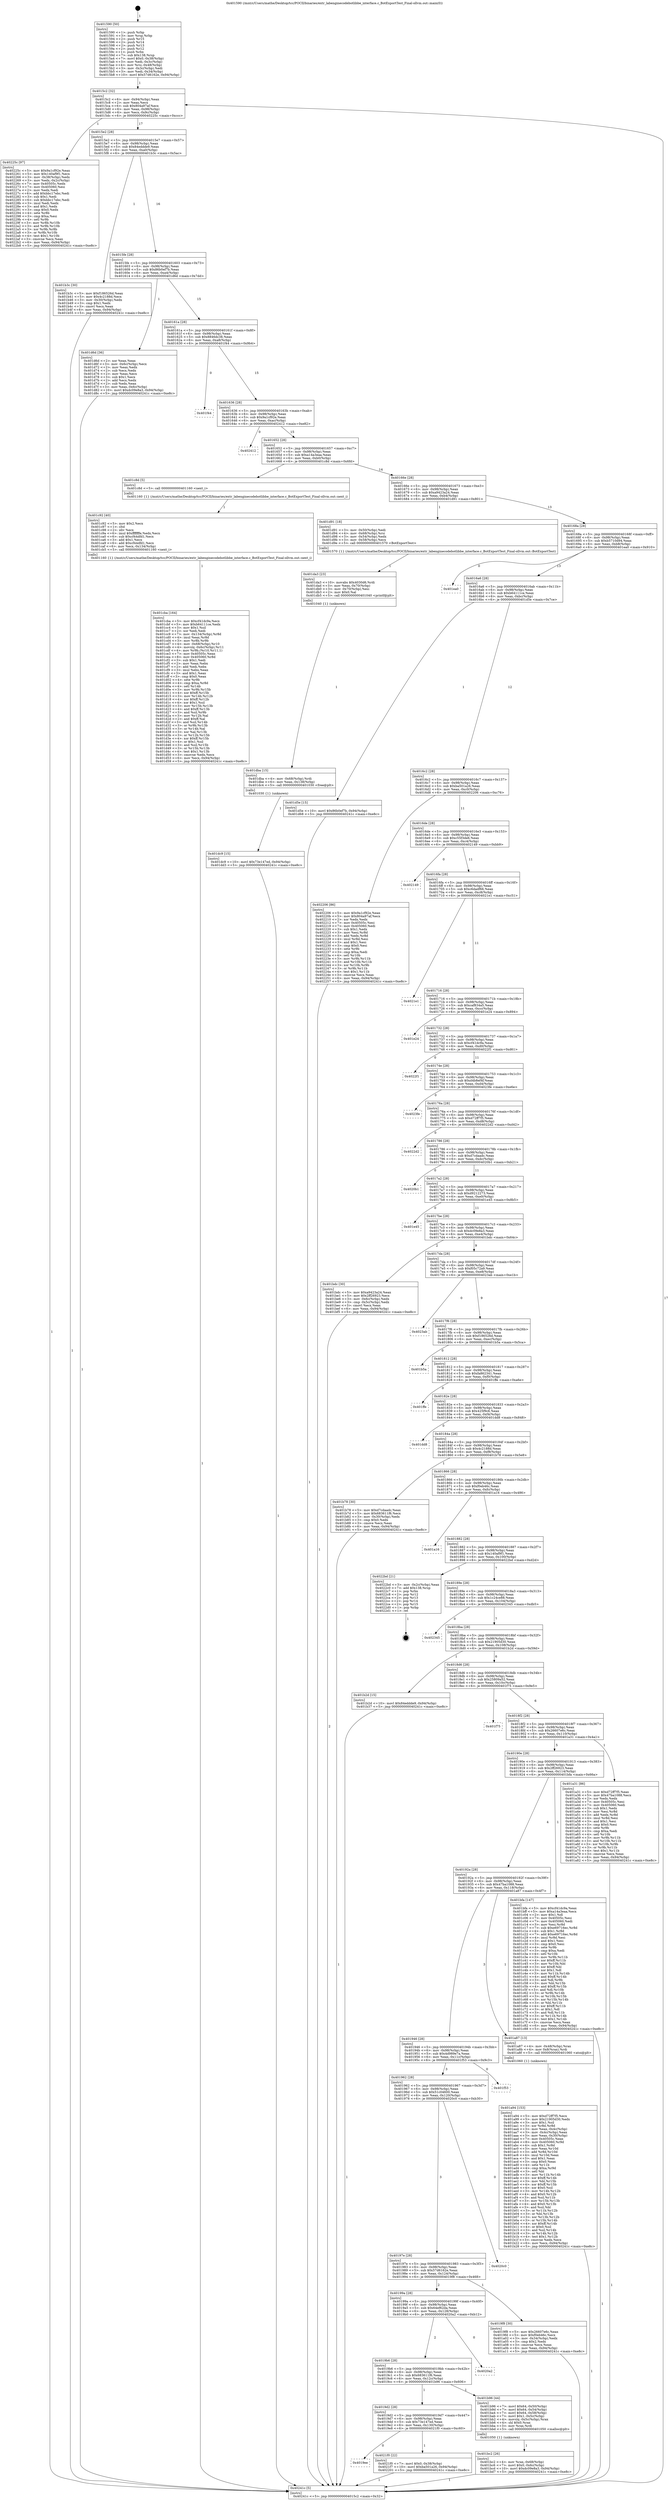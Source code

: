 digraph "0x401590" {
  label = "0x401590 (/mnt/c/Users/mathe/Desktop/tcc/POCII/binaries/extr_labenginecodebotlibbe_interface.c_BotExportTest_Final-ollvm.out::main(0))"
  labelloc = "t"
  node[shape=record]

  Entry [label="",width=0.3,height=0.3,shape=circle,fillcolor=black,style=filled]
  "0x4015c2" [label="{
     0x4015c2 [32]\l
     | [instrs]\l
     &nbsp;&nbsp;0x4015c2 \<+6\>: mov -0x94(%rbp),%eax\l
     &nbsp;&nbsp;0x4015c8 \<+2\>: mov %eax,%ecx\l
     &nbsp;&nbsp;0x4015ca \<+6\>: sub $0x804a97af,%ecx\l
     &nbsp;&nbsp;0x4015d0 \<+6\>: mov %eax,-0x98(%rbp)\l
     &nbsp;&nbsp;0x4015d6 \<+6\>: mov %ecx,-0x9c(%rbp)\l
     &nbsp;&nbsp;0x4015dc \<+6\>: je 000000000040225c \<main+0xccc\>\l
  }"]
  "0x40225c" [label="{
     0x40225c [97]\l
     | [instrs]\l
     &nbsp;&nbsp;0x40225c \<+5\>: mov $0x9a1cf92e,%eax\l
     &nbsp;&nbsp;0x402261 \<+5\>: mov $0x140af9f1,%ecx\l
     &nbsp;&nbsp;0x402266 \<+3\>: mov -0x38(%rbp),%edx\l
     &nbsp;&nbsp;0x402269 \<+3\>: mov %edx,-0x2c(%rbp)\l
     &nbsp;&nbsp;0x40226c \<+7\>: mov 0x40505c,%edx\l
     &nbsp;&nbsp;0x402273 \<+7\>: mov 0x405060,%esi\l
     &nbsp;&nbsp;0x40227a \<+2\>: mov %edx,%edi\l
     &nbsp;&nbsp;0x40227c \<+6\>: add $0xbbc17ebc,%edi\l
     &nbsp;&nbsp;0x402282 \<+3\>: sub $0x1,%edi\l
     &nbsp;&nbsp;0x402285 \<+6\>: sub $0xbbc17ebc,%edi\l
     &nbsp;&nbsp;0x40228b \<+3\>: imul %edi,%edx\l
     &nbsp;&nbsp;0x40228e \<+3\>: and $0x1,%edx\l
     &nbsp;&nbsp;0x402291 \<+3\>: cmp $0x0,%edx\l
     &nbsp;&nbsp;0x402294 \<+4\>: sete %r8b\l
     &nbsp;&nbsp;0x402298 \<+3\>: cmp $0xa,%esi\l
     &nbsp;&nbsp;0x40229b \<+4\>: setl %r9b\l
     &nbsp;&nbsp;0x40229f \<+3\>: mov %r8b,%r10b\l
     &nbsp;&nbsp;0x4022a2 \<+3\>: and %r9b,%r10b\l
     &nbsp;&nbsp;0x4022a5 \<+3\>: xor %r9b,%r8b\l
     &nbsp;&nbsp;0x4022a8 \<+3\>: or %r8b,%r10b\l
     &nbsp;&nbsp;0x4022ab \<+4\>: test $0x1,%r10b\l
     &nbsp;&nbsp;0x4022af \<+3\>: cmovne %ecx,%eax\l
     &nbsp;&nbsp;0x4022b2 \<+6\>: mov %eax,-0x94(%rbp)\l
     &nbsp;&nbsp;0x4022b8 \<+5\>: jmp 000000000040241c \<main+0xe8c\>\l
  }"]
  "0x4015e2" [label="{
     0x4015e2 [28]\l
     | [instrs]\l
     &nbsp;&nbsp;0x4015e2 \<+5\>: jmp 00000000004015e7 \<main+0x57\>\l
     &nbsp;&nbsp;0x4015e7 \<+6\>: mov -0x98(%rbp),%eax\l
     &nbsp;&nbsp;0x4015ed \<+5\>: sub $0x84eddde9,%eax\l
     &nbsp;&nbsp;0x4015f2 \<+6\>: mov %eax,-0xa0(%rbp)\l
     &nbsp;&nbsp;0x4015f8 \<+6\>: je 0000000000401b3c \<main+0x5ac\>\l
  }"]
  Exit [label="",width=0.3,height=0.3,shape=circle,fillcolor=black,style=filled,peripheries=2]
  "0x401b3c" [label="{
     0x401b3c [30]\l
     | [instrs]\l
     &nbsp;&nbsp;0x401b3c \<+5\>: mov $0xf186526d,%eax\l
     &nbsp;&nbsp;0x401b41 \<+5\>: mov $0x4c2188d,%ecx\l
     &nbsp;&nbsp;0x401b46 \<+3\>: mov -0x30(%rbp),%edx\l
     &nbsp;&nbsp;0x401b49 \<+3\>: cmp $0x1,%edx\l
     &nbsp;&nbsp;0x401b4c \<+3\>: cmovl %ecx,%eax\l
     &nbsp;&nbsp;0x401b4f \<+6\>: mov %eax,-0x94(%rbp)\l
     &nbsp;&nbsp;0x401b55 \<+5\>: jmp 000000000040241c \<main+0xe8c\>\l
  }"]
  "0x4015fe" [label="{
     0x4015fe [28]\l
     | [instrs]\l
     &nbsp;&nbsp;0x4015fe \<+5\>: jmp 0000000000401603 \<main+0x73\>\l
     &nbsp;&nbsp;0x401603 \<+6\>: mov -0x98(%rbp),%eax\l
     &nbsp;&nbsp;0x401609 \<+5\>: sub $0x86b0ef7b,%eax\l
     &nbsp;&nbsp;0x40160e \<+6\>: mov %eax,-0xa4(%rbp)\l
     &nbsp;&nbsp;0x401614 \<+6\>: je 0000000000401d6d \<main+0x7dd\>\l
  }"]
  "0x4019ee" [label="{
     0x4019ee\l
  }", style=dashed]
  "0x401d6d" [label="{
     0x401d6d [36]\l
     | [instrs]\l
     &nbsp;&nbsp;0x401d6d \<+2\>: xor %eax,%eax\l
     &nbsp;&nbsp;0x401d6f \<+3\>: mov -0x6c(%rbp),%ecx\l
     &nbsp;&nbsp;0x401d72 \<+2\>: mov %eax,%edx\l
     &nbsp;&nbsp;0x401d74 \<+2\>: sub %ecx,%edx\l
     &nbsp;&nbsp;0x401d76 \<+2\>: mov %eax,%ecx\l
     &nbsp;&nbsp;0x401d78 \<+3\>: sub $0x1,%ecx\l
     &nbsp;&nbsp;0x401d7b \<+2\>: add %ecx,%edx\l
     &nbsp;&nbsp;0x401d7d \<+2\>: sub %edx,%eax\l
     &nbsp;&nbsp;0x401d7f \<+3\>: mov %eax,-0x6c(%rbp)\l
     &nbsp;&nbsp;0x401d82 \<+10\>: movl $0xdc09e8a3,-0x94(%rbp)\l
     &nbsp;&nbsp;0x401d8c \<+5\>: jmp 000000000040241c \<main+0xe8c\>\l
  }"]
  "0x40161a" [label="{
     0x40161a [28]\l
     | [instrs]\l
     &nbsp;&nbsp;0x40161a \<+5\>: jmp 000000000040161f \<main+0x8f\>\l
     &nbsp;&nbsp;0x40161f \<+6\>: mov -0x98(%rbp),%eax\l
     &nbsp;&nbsp;0x401625 \<+5\>: sub $0x8846dc38,%eax\l
     &nbsp;&nbsp;0x40162a \<+6\>: mov %eax,-0xa8(%rbp)\l
     &nbsp;&nbsp;0x401630 \<+6\>: je 0000000000401f44 \<main+0x9b4\>\l
  }"]
  "0x4021f0" [label="{
     0x4021f0 [22]\l
     | [instrs]\l
     &nbsp;&nbsp;0x4021f0 \<+7\>: movl $0x0,-0x38(%rbp)\l
     &nbsp;&nbsp;0x4021f7 \<+10\>: movl $0xba501a26,-0x94(%rbp)\l
     &nbsp;&nbsp;0x402201 \<+5\>: jmp 000000000040241c \<main+0xe8c\>\l
  }"]
  "0x401f44" [label="{
     0x401f44\l
  }", style=dashed]
  "0x401636" [label="{
     0x401636 [28]\l
     | [instrs]\l
     &nbsp;&nbsp;0x401636 \<+5\>: jmp 000000000040163b \<main+0xab\>\l
     &nbsp;&nbsp;0x40163b \<+6\>: mov -0x98(%rbp),%eax\l
     &nbsp;&nbsp;0x401641 \<+5\>: sub $0x9a1cf92e,%eax\l
     &nbsp;&nbsp;0x401646 \<+6\>: mov %eax,-0xac(%rbp)\l
     &nbsp;&nbsp;0x40164c \<+6\>: je 0000000000402412 \<main+0xe82\>\l
  }"]
  "0x401dc9" [label="{
     0x401dc9 [15]\l
     | [instrs]\l
     &nbsp;&nbsp;0x401dc9 \<+10\>: movl $0x73e147ed,-0x94(%rbp)\l
     &nbsp;&nbsp;0x401dd3 \<+5\>: jmp 000000000040241c \<main+0xe8c\>\l
  }"]
  "0x402412" [label="{
     0x402412\l
  }", style=dashed]
  "0x401652" [label="{
     0x401652 [28]\l
     | [instrs]\l
     &nbsp;&nbsp;0x401652 \<+5\>: jmp 0000000000401657 \<main+0xc7\>\l
     &nbsp;&nbsp;0x401657 \<+6\>: mov -0x98(%rbp),%eax\l
     &nbsp;&nbsp;0x40165d \<+5\>: sub $0xa14a3eaa,%eax\l
     &nbsp;&nbsp;0x401662 \<+6\>: mov %eax,-0xb0(%rbp)\l
     &nbsp;&nbsp;0x401668 \<+6\>: je 0000000000401c8d \<main+0x6fd\>\l
  }"]
  "0x401dba" [label="{
     0x401dba [15]\l
     | [instrs]\l
     &nbsp;&nbsp;0x401dba \<+4\>: mov -0x68(%rbp),%rdi\l
     &nbsp;&nbsp;0x401dbe \<+6\>: mov %eax,-0x138(%rbp)\l
     &nbsp;&nbsp;0x401dc4 \<+5\>: call 0000000000401030 \<free@plt\>\l
     | [calls]\l
     &nbsp;&nbsp;0x401030 \{1\} (unknown)\l
  }"]
  "0x401c8d" [label="{
     0x401c8d [5]\l
     | [instrs]\l
     &nbsp;&nbsp;0x401c8d \<+5\>: call 0000000000401160 \<next_i\>\l
     | [calls]\l
     &nbsp;&nbsp;0x401160 \{1\} (/mnt/c/Users/mathe/Desktop/tcc/POCII/binaries/extr_labenginecodebotlibbe_interface.c_BotExportTest_Final-ollvm.out::next_i)\l
  }"]
  "0x40166e" [label="{
     0x40166e [28]\l
     | [instrs]\l
     &nbsp;&nbsp;0x40166e \<+5\>: jmp 0000000000401673 \<main+0xe3\>\l
     &nbsp;&nbsp;0x401673 \<+6\>: mov -0x98(%rbp),%eax\l
     &nbsp;&nbsp;0x401679 \<+5\>: sub $0xa9423a24,%eax\l
     &nbsp;&nbsp;0x40167e \<+6\>: mov %eax,-0xb4(%rbp)\l
     &nbsp;&nbsp;0x401684 \<+6\>: je 0000000000401d91 \<main+0x801\>\l
  }"]
  "0x401da3" [label="{
     0x401da3 [23]\l
     | [instrs]\l
     &nbsp;&nbsp;0x401da3 \<+10\>: movabs $0x4030d6,%rdi\l
     &nbsp;&nbsp;0x401dad \<+3\>: mov %eax,-0x70(%rbp)\l
     &nbsp;&nbsp;0x401db0 \<+3\>: mov -0x70(%rbp),%esi\l
     &nbsp;&nbsp;0x401db3 \<+2\>: mov $0x0,%al\l
     &nbsp;&nbsp;0x401db5 \<+5\>: call 0000000000401040 \<printf@plt\>\l
     | [calls]\l
     &nbsp;&nbsp;0x401040 \{1\} (unknown)\l
  }"]
  "0x401d91" [label="{
     0x401d91 [18]\l
     | [instrs]\l
     &nbsp;&nbsp;0x401d91 \<+3\>: mov -0x50(%rbp),%edi\l
     &nbsp;&nbsp;0x401d94 \<+4\>: mov -0x68(%rbp),%rsi\l
     &nbsp;&nbsp;0x401d98 \<+3\>: mov -0x54(%rbp),%edx\l
     &nbsp;&nbsp;0x401d9b \<+3\>: mov -0x58(%rbp),%ecx\l
     &nbsp;&nbsp;0x401d9e \<+5\>: call 0000000000401570 \<BotExportTest\>\l
     | [calls]\l
     &nbsp;&nbsp;0x401570 \{1\} (/mnt/c/Users/mathe/Desktop/tcc/POCII/binaries/extr_labenginecodebotlibbe_interface.c_BotExportTest_Final-ollvm.out::BotExportTest)\l
  }"]
  "0x40168a" [label="{
     0x40168a [28]\l
     | [instrs]\l
     &nbsp;&nbsp;0x40168a \<+5\>: jmp 000000000040168f \<main+0xff\>\l
     &nbsp;&nbsp;0x40168f \<+6\>: mov -0x98(%rbp),%eax\l
     &nbsp;&nbsp;0x401695 \<+5\>: sub $0xb5710d94,%eax\l
     &nbsp;&nbsp;0x40169a \<+6\>: mov %eax,-0xb8(%rbp)\l
     &nbsp;&nbsp;0x4016a0 \<+6\>: je 0000000000401ea0 \<main+0x910\>\l
  }"]
  "0x401cba" [label="{
     0x401cba [164]\l
     | [instrs]\l
     &nbsp;&nbsp;0x401cba \<+5\>: mov $0xcf41dc9a,%ecx\l
     &nbsp;&nbsp;0x401cbf \<+5\>: mov $0xb64111ce,%edx\l
     &nbsp;&nbsp;0x401cc4 \<+3\>: mov $0x1,%sil\l
     &nbsp;&nbsp;0x401cc7 \<+2\>: xor %edi,%edi\l
     &nbsp;&nbsp;0x401cc9 \<+7\>: mov -0x134(%rbp),%r8d\l
     &nbsp;&nbsp;0x401cd0 \<+4\>: imul %eax,%r8d\l
     &nbsp;&nbsp;0x401cd4 \<+3\>: mov %r8b,%r9b\l
     &nbsp;&nbsp;0x401cd7 \<+4\>: mov -0x68(%rbp),%r10\l
     &nbsp;&nbsp;0x401cdb \<+4\>: movslq -0x6c(%rbp),%r11\l
     &nbsp;&nbsp;0x401cdf \<+4\>: mov %r9b,(%r10,%r11,1)\l
     &nbsp;&nbsp;0x401ce3 \<+7\>: mov 0x40505c,%eax\l
     &nbsp;&nbsp;0x401cea \<+8\>: mov 0x405060,%r8d\l
     &nbsp;&nbsp;0x401cf2 \<+3\>: sub $0x1,%edi\l
     &nbsp;&nbsp;0x401cf5 \<+2\>: mov %eax,%ebx\l
     &nbsp;&nbsp;0x401cf7 \<+2\>: add %edi,%ebx\l
     &nbsp;&nbsp;0x401cf9 \<+3\>: imul %ebx,%eax\l
     &nbsp;&nbsp;0x401cfc \<+3\>: and $0x1,%eax\l
     &nbsp;&nbsp;0x401cff \<+3\>: cmp $0x0,%eax\l
     &nbsp;&nbsp;0x401d02 \<+4\>: sete %r9b\l
     &nbsp;&nbsp;0x401d06 \<+4\>: cmp $0xa,%r8d\l
     &nbsp;&nbsp;0x401d0a \<+4\>: setl %r14b\l
     &nbsp;&nbsp;0x401d0e \<+3\>: mov %r9b,%r15b\l
     &nbsp;&nbsp;0x401d11 \<+4\>: xor $0xff,%r15b\l
     &nbsp;&nbsp;0x401d15 \<+3\>: mov %r14b,%r12b\l
     &nbsp;&nbsp;0x401d18 \<+4\>: xor $0xff,%r12b\l
     &nbsp;&nbsp;0x401d1c \<+4\>: xor $0x1,%sil\l
     &nbsp;&nbsp;0x401d20 \<+3\>: mov %r15b,%r13b\l
     &nbsp;&nbsp;0x401d23 \<+4\>: and $0xff,%r13b\l
     &nbsp;&nbsp;0x401d27 \<+3\>: and %sil,%r9b\l
     &nbsp;&nbsp;0x401d2a \<+3\>: mov %r12b,%al\l
     &nbsp;&nbsp;0x401d2d \<+2\>: and $0xff,%al\l
     &nbsp;&nbsp;0x401d2f \<+3\>: and %sil,%r14b\l
     &nbsp;&nbsp;0x401d32 \<+3\>: or %r9b,%r13b\l
     &nbsp;&nbsp;0x401d35 \<+3\>: or %r14b,%al\l
     &nbsp;&nbsp;0x401d38 \<+3\>: xor %al,%r13b\l
     &nbsp;&nbsp;0x401d3b \<+3\>: or %r12b,%r15b\l
     &nbsp;&nbsp;0x401d3e \<+4\>: xor $0xff,%r15b\l
     &nbsp;&nbsp;0x401d42 \<+4\>: or $0x1,%sil\l
     &nbsp;&nbsp;0x401d46 \<+3\>: and %sil,%r15b\l
     &nbsp;&nbsp;0x401d49 \<+3\>: or %r15b,%r13b\l
     &nbsp;&nbsp;0x401d4c \<+4\>: test $0x1,%r13b\l
     &nbsp;&nbsp;0x401d50 \<+3\>: cmovne %edx,%ecx\l
     &nbsp;&nbsp;0x401d53 \<+6\>: mov %ecx,-0x94(%rbp)\l
     &nbsp;&nbsp;0x401d59 \<+5\>: jmp 000000000040241c \<main+0xe8c\>\l
  }"]
  "0x401ea0" [label="{
     0x401ea0\l
  }", style=dashed]
  "0x4016a6" [label="{
     0x4016a6 [28]\l
     | [instrs]\l
     &nbsp;&nbsp;0x4016a6 \<+5\>: jmp 00000000004016ab \<main+0x11b\>\l
     &nbsp;&nbsp;0x4016ab \<+6\>: mov -0x98(%rbp),%eax\l
     &nbsp;&nbsp;0x4016b1 \<+5\>: sub $0xb64111ce,%eax\l
     &nbsp;&nbsp;0x4016b6 \<+6\>: mov %eax,-0xbc(%rbp)\l
     &nbsp;&nbsp;0x4016bc \<+6\>: je 0000000000401d5e \<main+0x7ce\>\l
  }"]
  "0x401c92" [label="{
     0x401c92 [40]\l
     | [instrs]\l
     &nbsp;&nbsp;0x401c92 \<+5\>: mov $0x2,%ecx\l
     &nbsp;&nbsp;0x401c97 \<+1\>: cltd\l
     &nbsp;&nbsp;0x401c98 \<+2\>: idiv %ecx\l
     &nbsp;&nbsp;0x401c9a \<+6\>: imul $0xfffffffe,%edx,%ecx\l
     &nbsp;&nbsp;0x401ca0 \<+6\>: sub $0xcf44dfd1,%ecx\l
     &nbsp;&nbsp;0x401ca6 \<+3\>: add $0x1,%ecx\l
     &nbsp;&nbsp;0x401ca9 \<+6\>: add $0xcf44dfd1,%ecx\l
     &nbsp;&nbsp;0x401caf \<+6\>: mov %ecx,-0x134(%rbp)\l
     &nbsp;&nbsp;0x401cb5 \<+5\>: call 0000000000401160 \<next_i\>\l
     | [calls]\l
     &nbsp;&nbsp;0x401160 \{1\} (/mnt/c/Users/mathe/Desktop/tcc/POCII/binaries/extr_labenginecodebotlibbe_interface.c_BotExportTest_Final-ollvm.out::next_i)\l
  }"]
  "0x401d5e" [label="{
     0x401d5e [15]\l
     | [instrs]\l
     &nbsp;&nbsp;0x401d5e \<+10\>: movl $0x86b0ef7b,-0x94(%rbp)\l
     &nbsp;&nbsp;0x401d68 \<+5\>: jmp 000000000040241c \<main+0xe8c\>\l
  }"]
  "0x4016c2" [label="{
     0x4016c2 [28]\l
     | [instrs]\l
     &nbsp;&nbsp;0x4016c2 \<+5\>: jmp 00000000004016c7 \<main+0x137\>\l
     &nbsp;&nbsp;0x4016c7 \<+6\>: mov -0x98(%rbp),%eax\l
     &nbsp;&nbsp;0x4016cd \<+5\>: sub $0xba501a26,%eax\l
     &nbsp;&nbsp;0x4016d2 \<+6\>: mov %eax,-0xc0(%rbp)\l
     &nbsp;&nbsp;0x4016d8 \<+6\>: je 0000000000402206 \<main+0xc76\>\l
  }"]
  "0x401bc2" [label="{
     0x401bc2 [26]\l
     | [instrs]\l
     &nbsp;&nbsp;0x401bc2 \<+4\>: mov %rax,-0x68(%rbp)\l
     &nbsp;&nbsp;0x401bc6 \<+7\>: movl $0x0,-0x6c(%rbp)\l
     &nbsp;&nbsp;0x401bcd \<+10\>: movl $0xdc09e8a3,-0x94(%rbp)\l
     &nbsp;&nbsp;0x401bd7 \<+5\>: jmp 000000000040241c \<main+0xe8c\>\l
  }"]
  "0x402206" [label="{
     0x402206 [86]\l
     | [instrs]\l
     &nbsp;&nbsp;0x402206 \<+5\>: mov $0x9a1cf92e,%eax\l
     &nbsp;&nbsp;0x40220b \<+5\>: mov $0x804a97af,%ecx\l
     &nbsp;&nbsp;0x402210 \<+2\>: xor %edx,%edx\l
     &nbsp;&nbsp;0x402212 \<+7\>: mov 0x40505c,%esi\l
     &nbsp;&nbsp;0x402219 \<+7\>: mov 0x405060,%edi\l
     &nbsp;&nbsp;0x402220 \<+3\>: sub $0x1,%edx\l
     &nbsp;&nbsp;0x402223 \<+3\>: mov %esi,%r8d\l
     &nbsp;&nbsp;0x402226 \<+3\>: add %edx,%r8d\l
     &nbsp;&nbsp;0x402229 \<+4\>: imul %r8d,%esi\l
     &nbsp;&nbsp;0x40222d \<+3\>: and $0x1,%esi\l
     &nbsp;&nbsp;0x402230 \<+3\>: cmp $0x0,%esi\l
     &nbsp;&nbsp;0x402233 \<+4\>: sete %r9b\l
     &nbsp;&nbsp;0x402237 \<+3\>: cmp $0xa,%edi\l
     &nbsp;&nbsp;0x40223a \<+4\>: setl %r10b\l
     &nbsp;&nbsp;0x40223e \<+3\>: mov %r9b,%r11b\l
     &nbsp;&nbsp;0x402241 \<+3\>: and %r10b,%r11b\l
     &nbsp;&nbsp;0x402244 \<+3\>: xor %r10b,%r9b\l
     &nbsp;&nbsp;0x402247 \<+3\>: or %r9b,%r11b\l
     &nbsp;&nbsp;0x40224a \<+4\>: test $0x1,%r11b\l
     &nbsp;&nbsp;0x40224e \<+3\>: cmovne %ecx,%eax\l
     &nbsp;&nbsp;0x402251 \<+6\>: mov %eax,-0x94(%rbp)\l
     &nbsp;&nbsp;0x402257 \<+5\>: jmp 000000000040241c \<main+0xe8c\>\l
  }"]
  "0x4016de" [label="{
     0x4016de [28]\l
     | [instrs]\l
     &nbsp;&nbsp;0x4016de \<+5\>: jmp 00000000004016e3 \<main+0x153\>\l
     &nbsp;&nbsp;0x4016e3 \<+6\>: mov -0x98(%rbp),%eax\l
     &nbsp;&nbsp;0x4016e9 \<+5\>: sub $0xc55f3de6,%eax\l
     &nbsp;&nbsp;0x4016ee \<+6\>: mov %eax,-0xc4(%rbp)\l
     &nbsp;&nbsp;0x4016f4 \<+6\>: je 0000000000402149 \<main+0xbb9\>\l
  }"]
  "0x4019d2" [label="{
     0x4019d2 [28]\l
     | [instrs]\l
     &nbsp;&nbsp;0x4019d2 \<+5\>: jmp 00000000004019d7 \<main+0x447\>\l
     &nbsp;&nbsp;0x4019d7 \<+6\>: mov -0x98(%rbp),%eax\l
     &nbsp;&nbsp;0x4019dd \<+5\>: sub $0x73e147ed,%eax\l
     &nbsp;&nbsp;0x4019e2 \<+6\>: mov %eax,-0x130(%rbp)\l
     &nbsp;&nbsp;0x4019e8 \<+6\>: je 00000000004021f0 \<main+0xc60\>\l
  }"]
  "0x402149" [label="{
     0x402149\l
  }", style=dashed]
  "0x4016fa" [label="{
     0x4016fa [28]\l
     | [instrs]\l
     &nbsp;&nbsp;0x4016fa \<+5\>: jmp 00000000004016ff \<main+0x16f\>\l
     &nbsp;&nbsp;0x4016ff \<+6\>: mov -0x98(%rbp),%eax\l
     &nbsp;&nbsp;0x401705 \<+5\>: sub $0xc6dadf66,%eax\l
     &nbsp;&nbsp;0x40170a \<+6\>: mov %eax,-0xc8(%rbp)\l
     &nbsp;&nbsp;0x401710 \<+6\>: je 00000000004021e1 \<main+0xc51\>\l
  }"]
  "0x401b96" [label="{
     0x401b96 [44]\l
     | [instrs]\l
     &nbsp;&nbsp;0x401b96 \<+7\>: movl $0x64,-0x50(%rbp)\l
     &nbsp;&nbsp;0x401b9d \<+7\>: movl $0x64,-0x54(%rbp)\l
     &nbsp;&nbsp;0x401ba4 \<+7\>: movl $0x64,-0x58(%rbp)\l
     &nbsp;&nbsp;0x401bab \<+7\>: movl $0x1,-0x5c(%rbp)\l
     &nbsp;&nbsp;0x401bb2 \<+4\>: movslq -0x5c(%rbp),%rax\l
     &nbsp;&nbsp;0x401bb6 \<+4\>: shl $0x0,%rax\l
     &nbsp;&nbsp;0x401bba \<+3\>: mov %rax,%rdi\l
     &nbsp;&nbsp;0x401bbd \<+5\>: call 0000000000401050 \<malloc@plt\>\l
     | [calls]\l
     &nbsp;&nbsp;0x401050 \{1\} (unknown)\l
  }"]
  "0x4021e1" [label="{
     0x4021e1\l
  }", style=dashed]
  "0x401716" [label="{
     0x401716 [28]\l
     | [instrs]\l
     &nbsp;&nbsp;0x401716 \<+5\>: jmp 000000000040171b \<main+0x18b\>\l
     &nbsp;&nbsp;0x40171b \<+6\>: mov -0x98(%rbp),%eax\l
     &nbsp;&nbsp;0x401721 \<+5\>: sub $0xcaf834a5,%eax\l
     &nbsp;&nbsp;0x401726 \<+6\>: mov %eax,-0xcc(%rbp)\l
     &nbsp;&nbsp;0x40172c \<+6\>: je 0000000000401e24 \<main+0x894\>\l
  }"]
  "0x4019b6" [label="{
     0x4019b6 [28]\l
     | [instrs]\l
     &nbsp;&nbsp;0x4019b6 \<+5\>: jmp 00000000004019bb \<main+0x42b\>\l
     &nbsp;&nbsp;0x4019bb \<+6\>: mov -0x98(%rbp),%eax\l
     &nbsp;&nbsp;0x4019c1 \<+5\>: sub $0x683611f6,%eax\l
     &nbsp;&nbsp;0x4019c6 \<+6\>: mov %eax,-0x12c(%rbp)\l
     &nbsp;&nbsp;0x4019cc \<+6\>: je 0000000000401b96 \<main+0x606\>\l
  }"]
  "0x401e24" [label="{
     0x401e24\l
  }", style=dashed]
  "0x401732" [label="{
     0x401732 [28]\l
     | [instrs]\l
     &nbsp;&nbsp;0x401732 \<+5\>: jmp 0000000000401737 \<main+0x1a7\>\l
     &nbsp;&nbsp;0x401737 \<+6\>: mov -0x98(%rbp),%eax\l
     &nbsp;&nbsp;0x40173d \<+5\>: sub $0xcf41dc9a,%eax\l
     &nbsp;&nbsp;0x401742 \<+6\>: mov %eax,-0xd0(%rbp)\l
     &nbsp;&nbsp;0x401748 \<+6\>: je 00000000004022f1 \<main+0xd61\>\l
  }"]
  "0x4020a2" [label="{
     0x4020a2\l
  }", style=dashed]
  "0x4022f1" [label="{
     0x4022f1\l
  }", style=dashed]
  "0x40174e" [label="{
     0x40174e [28]\l
     | [instrs]\l
     &nbsp;&nbsp;0x40174e \<+5\>: jmp 0000000000401753 \<main+0x1c3\>\l
     &nbsp;&nbsp;0x401753 \<+6\>: mov -0x98(%rbp),%eax\l
     &nbsp;&nbsp;0x401759 \<+5\>: sub $0xd4b8ef4f,%eax\l
     &nbsp;&nbsp;0x40175e \<+6\>: mov %eax,-0xd4(%rbp)\l
     &nbsp;&nbsp;0x401764 \<+6\>: je 00000000004023fe \<main+0xe6e\>\l
  }"]
  "0x401a94" [label="{
     0x401a94 [153]\l
     | [instrs]\l
     &nbsp;&nbsp;0x401a94 \<+5\>: mov $0xd72ff7f5,%ecx\l
     &nbsp;&nbsp;0x401a99 \<+5\>: mov $0x21905d30,%edx\l
     &nbsp;&nbsp;0x401a9e \<+3\>: mov $0x1,%sil\l
     &nbsp;&nbsp;0x401aa1 \<+3\>: xor %r8d,%r8d\l
     &nbsp;&nbsp;0x401aa4 \<+3\>: mov %eax,-0x4c(%rbp)\l
     &nbsp;&nbsp;0x401aa7 \<+3\>: mov -0x4c(%rbp),%eax\l
     &nbsp;&nbsp;0x401aaa \<+3\>: mov %eax,-0x30(%rbp)\l
     &nbsp;&nbsp;0x401aad \<+7\>: mov 0x40505c,%eax\l
     &nbsp;&nbsp;0x401ab4 \<+8\>: mov 0x405060,%r9d\l
     &nbsp;&nbsp;0x401abc \<+4\>: sub $0x1,%r8d\l
     &nbsp;&nbsp;0x401ac0 \<+3\>: mov %eax,%r10d\l
     &nbsp;&nbsp;0x401ac3 \<+3\>: add %r8d,%r10d\l
     &nbsp;&nbsp;0x401ac6 \<+4\>: imul %r10d,%eax\l
     &nbsp;&nbsp;0x401aca \<+3\>: and $0x1,%eax\l
     &nbsp;&nbsp;0x401acd \<+3\>: cmp $0x0,%eax\l
     &nbsp;&nbsp;0x401ad0 \<+4\>: sete %r11b\l
     &nbsp;&nbsp;0x401ad4 \<+4\>: cmp $0xa,%r9d\l
     &nbsp;&nbsp;0x401ad8 \<+3\>: setl %bl\l
     &nbsp;&nbsp;0x401adb \<+3\>: mov %r11b,%r14b\l
     &nbsp;&nbsp;0x401ade \<+4\>: xor $0xff,%r14b\l
     &nbsp;&nbsp;0x401ae2 \<+3\>: mov %bl,%r15b\l
     &nbsp;&nbsp;0x401ae5 \<+4\>: xor $0xff,%r15b\l
     &nbsp;&nbsp;0x401ae9 \<+4\>: xor $0x0,%sil\l
     &nbsp;&nbsp;0x401aed \<+3\>: mov %r14b,%r12b\l
     &nbsp;&nbsp;0x401af0 \<+4\>: and $0x0,%r12b\l
     &nbsp;&nbsp;0x401af4 \<+3\>: and %sil,%r11b\l
     &nbsp;&nbsp;0x401af7 \<+3\>: mov %r15b,%r13b\l
     &nbsp;&nbsp;0x401afa \<+4\>: and $0x0,%r13b\l
     &nbsp;&nbsp;0x401afe \<+3\>: and %sil,%bl\l
     &nbsp;&nbsp;0x401b01 \<+3\>: or %r11b,%r12b\l
     &nbsp;&nbsp;0x401b04 \<+3\>: or %bl,%r13b\l
     &nbsp;&nbsp;0x401b07 \<+3\>: xor %r13b,%r12b\l
     &nbsp;&nbsp;0x401b0a \<+3\>: or %r15b,%r14b\l
     &nbsp;&nbsp;0x401b0d \<+4\>: xor $0xff,%r14b\l
     &nbsp;&nbsp;0x401b11 \<+4\>: or $0x0,%sil\l
     &nbsp;&nbsp;0x401b15 \<+3\>: and %sil,%r14b\l
     &nbsp;&nbsp;0x401b18 \<+3\>: or %r14b,%r12b\l
     &nbsp;&nbsp;0x401b1b \<+4\>: test $0x1,%r12b\l
     &nbsp;&nbsp;0x401b1f \<+3\>: cmovne %edx,%ecx\l
     &nbsp;&nbsp;0x401b22 \<+6\>: mov %ecx,-0x94(%rbp)\l
     &nbsp;&nbsp;0x401b28 \<+5\>: jmp 000000000040241c \<main+0xe8c\>\l
  }"]
  "0x4023fe" [label="{
     0x4023fe\l
  }", style=dashed]
  "0x40176a" [label="{
     0x40176a [28]\l
     | [instrs]\l
     &nbsp;&nbsp;0x40176a \<+5\>: jmp 000000000040176f \<main+0x1df\>\l
     &nbsp;&nbsp;0x40176f \<+6\>: mov -0x98(%rbp),%eax\l
     &nbsp;&nbsp;0x401775 \<+5\>: sub $0xd72ff7f5,%eax\l
     &nbsp;&nbsp;0x40177a \<+6\>: mov %eax,-0xd8(%rbp)\l
     &nbsp;&nbsp;0x401780 \<+6\>: je 00000000004022d2 \<main+0xd42\>\l
  }"]
  "0x401590" [label="{
     0x401590 [50]\l
     | [instrs]\l
     &nbsp;&nbsp;0x401590 \<+1\>: push %rbp\l
     &nbsp;&nbsp;0x401591 \<+3\>: mov %rsp,%rbp\l
     &nbsp;&nbsp;0x401594 \<+2\>: push %r15\l
     &nbsp;&nbsp;0x401596 \<+2\>: push %r14\l
     &nbsp;&nbsp;0x401598 \<+2\>: push %r13\l
     &nbsp;&nbsp;0x40159a \<+2\>: push %r12\l
     &nbsp;&nbsp;0x40159c \<+1\>: push %rbx\l
     &nbsp;&nbsp;0x40159d \<+7\>: sub $0x138,%rsp\l
     &nbsp;&nbsp;0x4015a4 \<+7\>: movl $0x0,-0x38(%rbp)\l
     &nbsp;&nbsp;0x4015ab \<+3\>: mov %edi,-0x3c(%rbp)\l
     &nbsp;&nbsp;0x4015ae \<+4\>: mov %rsi,-0x48(%rbp)\l
     &nbsp;&nbsp;0x4015b2 \<+3\>: mov -0x3c(%rbp),%edi\l
     &nbsp;&nbsp;0x4015b5 \<+3\>: mov %edi,-0x34(%rbp)\l
     &nbsp;&nbsp;0x4015b8 \<+10\>: movl $0x57d6162e,-0x94(%rbp)\l
  }"]
  "0x4022d2" [label="{
     0x4022d2\l
  }", style=dashed]
  "0x401786" [label="{
     0x401786 [28]\l
     | [instrs]\l
     &nbsp;&nbsp;0x401786 \<+5\>: jmp 000000000040178b \<main+0x1fb\>\l
     &nbsp;&nbsp;0x40178b \<+6\>: mov -0x98(%rbp),%eax\l
     &nbsp;&nbsp;0x401791 \<+5\>: sub $0xd7cdaadc,%eax\l
     &nbsp;&nbsp;0x401796 \<+6\>: mov %eax,-0xdc(%rbp)\l
     &nbsp;&nbsp;0x40179c \<+6\>: je 00000000004020b1 \<main+0xb21\>\l
  }"]
  "0x40241c" [label="{
     0x40241c [5]\l
     | [instrs]\l
     &nbsp;&nbsp;0x40241c \<+5\>: jmp 00000000004015c2 \<main+0x32\>\l
  }"]
  "0x4020b1" [label="{
     0x4020b1\l
  }", style=dashed]
  "0x4017a2" [label="{
     0x4017a2 [28]\l
     | [instrs]\l
     &nbsp;&nbsp;0x4017a2 \<+5\>: jmp 00000000004017a7 \<main+0x217\>\l
     &nbsp;&nbsp;0x4017a7 \<+6\>: mov -0x98(%rbp),%eax\l
     &nbsp;&nbsp;0x4017ad \<+5\>: sub $0xd9212273,%eax\l
     &nbsp;&nbsp;0x4017b2 \<+6\>: mov %eax,-0xe0(%rbp)\l
     &nbsp;&nbsp;0x4017b8 \<+6\>: je 0000000000401e45 \<main+0x8b5\>\l
  }"]
  "0x40199a" [label="{
     0x40199a [28]\l
     | [instrs]\l
     &nbsp;&nbsp;0x40199a \<+5\>: jmp 000000000040199f \<main+0x40f\>\l
     &nbsp;&nbsp;0x40199f \<+6\>: mov -0x98(%rbp),%eax\l
     &nbsp;&nbsp;0x4019a5 \<+5\>: sub $0x64ef62da,%eax\l
     &nbsp;&nbsp;0x4019aa \<+6\>: mov %eax,-0x128(%rbp)\l
     &nbsp;&nbsp;0x4019b0 \<+6\>: je 00000000004020a2 \<main+0xb12\>\l
  }"]
  "0x401e45" [label="{
     0x401e45\l
  }", style=dashed]
  "0x4017be" [label="{
     0x4017be [28]\l
     | [instrs]\l
     &nbsp;&nbsp;0x4017be \<+5\>: jmp 00000000004017c3 \<main+0x233\>\l
     &nbsp;&nbsp;0x4017c3 \<+6\>: mov -0x98(%rbp),%eax\l
     &nbsp;&nbsp;0x4017c9 \<+5\>: sub $0xdc09e8a3,%eax\l
     &nbsp;&nbsp;0x4017ce \<+6\>: mov %eax,-0xe4(%rbp)\l
     &nbsp;&nbsp;0x4017d4 \<+6\>: je 0000000000401bdc \<main+0x64c\>\l
  }"]
  "0x4019f8" [label="{
     0x4019f8 [30]\l
     | [instrs]\l
     &nbsp;&nbsp;0x4019f8 \<+5\>: mov $0x26607e6c,%eax\l
     &nbsp;&nbsp;0x4019fd \<+5\>: mov $0xf0eb46c,%ecx\l
     &nbsp;&nbsp;0x401a02 \<+3\>: mov -0x34(%rbp),%edx\l
     &nbsp;&nbsp;0x401a05 \<+3\>: cmp $0x2,%edx\l
     &nbsp;&nbsp;0x401a08 \<+3\>: cmovne %ecx,%eax\l
     &nbsp;&nbsp;0x401a0b \<+6\>: mov %eax,-0x94(%rbp)\l
     &nbsp;&nbsp;0x401a11 \<+5\>: jmp 000000000040241c \<main+0xe8c\>\l
  }"]
  "0x401bdc" [label="{
     0x401bdc [30]\l
     | [instrs]\l
     &nbsp;&nbsp;0x401bdc \<+5\>: mov $0xa9423a24,%eax\l
     &nbsp;&nbsp;0x401be1 \<+5\>: mov $0x2ff26923,%ecx\l
     &nbsp;&nbsp;0x401be6 \<+3\>: mov -0x6c(%rbp),%edx\l
     &nbsp;&nbsp;0x401be9 \<+3\>: cmp -0x5c(%rbp),%edx\l
     &nbsp;&nbsp;0x401bec \<+3\>: cmovl %ecx,%eax\l
     &nbsp;&nbsp;0x401bef \<+6\>: mov %eax,-0x94(%rbp)\l
     &nbsp;&nbsp;0x401bf5 \<+5\>: jmp 000000000040241c \<main+0xe8c\>\l
  }"]
  "0x4017da" [label="{
     0x4017da [28]\l
     | [instrs]\l
     &nbsp;&nbsp;0x4017da \<+5\>: jmp 00000000004017df \<main+0x24f\>\l
     &nbsp;&nbsp;0x4017df \<+6\>: mov -0x98(%rbp),%eax\l
     &nbsp;&nbsp;0x4017e5 \<+5\>: sub $0xf05c72a9,%eax\l
     &nbsp;&nbsp;0x4017ea \<+6\>: mov %eax,-0xe8(%rbp)\l
     &nbsp;&nbsp;0x4017f0 \<+6\>: je 00000000004023ab \<main+0xe1b\>\l
  }"]
  "0x40197e" [label="{
     0x40197e [28]\l
     | [instrs]\l
     &nbsp;&nbsp;0x40197e \<+5\>: jmp 0000000000401983 \<main+0x3f3\>\l
     &nbsp;&nbsp;0x401983 \<+6\>: mov -0x98(%rbp),%eax\l
     &nbsp;&nbsp;0x401989 \<+5\>: sub $0x57d6162e,%eax\l
     &nbsp;&nbsp;0x40198e \<+6\>: mov %eax,-0x124(%rbp)\l
     &nbsp;&nbsp;0x401994 \<+6\>: je 00000000004019f8 \<main+0x468\>\l
  }"]
  "0x4023ab" [label="{
     0x4023ab\l
  }", style=dashed]
  "0x4017f6" [label="{
     0x4017f6 [28]\l
     | [instrs]\l
     &nbsp;&nbsp;0x4017f6 \<+5\>: jmp 00000000004017fb \<main+0x26b\>\l
     &nbsp;&nbsp;0x4017fb \<+6\>: mov -0x98(%rbp),%eax\l
     &nbsp;&nbsp;0x401801 \<+5\>: sub $0xf186526d,%eax\l
     &nbsp;&nbsp;0x401806 \<+6\>: mov %eax,-0xec(%rbp)\l
     &nbsp;&nbsp;0x40180c \<+6\>: je 0000000000401b5a \<main+0x5ca\>\l
  }"]
  "0x4020c0" [label="{
     0x4020c0\l
  }", style=dashed]
  "0x401b5a" [label="{
     0x401b5a\l
  }", style=dashed]
  "0x401812" [label="{
     0x401812 [28]\l
     | [instrs]\l
     &nbsp;&nbsp;0x401812 \<+5\>: jmp 0000000000401817 \<main+0x287\>\l
     &nbsp;&nbsp;0x401817 \<+6\>: mov -0x98(%rbp),%eax\l
     &nbsp;&nbsp;0x40181d \<+5\>: sub $0xfa862341,%eax\l
     &nbsp;&nbsp;0x401822 \<+6\>: mov %eax,-0xf0(%rbp)\l
     &nbsp;&nbsp;0x401828 \<+6\>: je 0000000000401ffe \<main+0xa6e\>\l
  }"]
  "0x401962" [label="{
     0x401962 [28]\l
     | [instrs]\l
     &nbsp;&nbsp;0x401962 \<+5\>: jmp 0000000000401967 \<main+0x3d7\>\l
     &nbsp;&nbsp;0x401967 \<+6\>: mov -0x98(%rbp),%eax\l
     &nbsp;&nbsp;0x40196d \<+5\>: sub $0x51c04600,%eax\l
     &nbsp;&nbsp;0x401972 \<+6\>: mov %eax,-0x120(%rbp)\l
     &nbsp;&nbsp;0x401978 \<+6\>: je 00000000004020c0 \<main+0xb30\>\l
  }"]
  "0x401ffe" [label="{
     0x401ffe\l
  }", style=dashed]
  "0x40182e" [label="{
     0x40182e [28]\l
     | [instrs]\l
     &nbsp;&nbsp;0x40182e \<+5\>: jmp 0000000000401833 \<main+0x2a3\>\l
     &nbsp;&nbsp;0x401833 \<+6\>: mov -0x98(%rbp),%eax\l
     &nbsp;&nbsp;0x401839 \<+5\>: sub $0x425f9c6,%eax\l
     &nbsp;&nbsp;0x40183e \<+6\>: mov %eax,-0xf4(%rbp)\l
     &nbsp;&nbsp;0x401844 \<+6\>: je 0000000000401dd8 \<main+0x848\>\l
  }"]
  "0x401f53" [label="{
     0x401f53\l
  }", style=dashed]
  "0x401dd8" [label="{
     0x401dd8\l
  }", style=dashed]
  "0x40184a" [label="{
     0x40184a [28]\l
     | [instrs]\l
     &nbsp;&nbsp;0x40184a \<+5\>: jmp 000000000040184f \<main+0x2bf\>\l
     &nbsp;&nbsp;0x40184f \<+6\>: mov -0x98(%rbp),%eax\l
     &nbsp;&nbsp;0x401855 \<+5\>: sub $0x4c2188d,%eax\l
     &nbsp;&nbsp;0x40185a \<+6\>: mov %eax,-0xf8(%rbp)\l
     &nbsp;&nbsp;0x401860 \<+6\>: je 0000000000401b78 \<main+0x5e8\>\l
  }"]
  "0x401946" [label="{
     0x401946 [28]\l
     | [instrs]\l
     &nbsp;&nbsp;0x401946 \<+5\>: jmp 000000000040194b \<main+0x3bb\>\l
     &nbsp;&nbsp;0x40194b \<+6\>: mov -0x98(%rbp),%eax\l
     &nbsp;&nbsp;0x401951 \<+5\>: sub $0x4d989e7a,%eax\l
     &nbsp;&nbsp;0x401956 \<+6\>: mov %eax,-0x11c(%rbp)\l
     &nbsp;&nbsp;0x40195c \<+6\>: je 0000000000401f53 \<main+0x9c3\>\l
  }"]
  "0x401b78" [label="{
     0x401b78 [30]\l
     | [instrs]\l
     &nbsp;&nbsp;0x401b78 \<+5\>: mov $0xd7cdaadc,%eax\l
     &nbsp;&nbsp;0x401b7d \<+5\>: mov $0x683611f6,%ecx\l
     &nbsp;&nbsp;0x401b82 \<+3\>: mov -0x30(%rbp),%edx\l
     &nbsp;&nbsp;0x401b85 \<+3\>: cmp $0x0,%edx\l
     &nbsp;&nbsp;0x401b88 \<+3\>: cmove %ecx,%eax\l
     &nbsp;&nbsp;0x401b8b \<+6\>: mov %eax,-0x94(%rbp)\l
     &nbsp;&nbsp;0x401b91 \<+5\>: jmp 000000000040241c \<main+0xe8c\>\l
  }"]
  "0x401866" [label="{
     0x401866 [28]\l
     | [instrs]\l
     &nbsp;&nbsp;0x401866 \<+5\>: jmp 000000000040186b \<main+0x2db\>\l
     &nbsp;&nbsp;0x40186b \<+6\>: mov -0x98(%rbp),%eax\l
     &nbsp;&nbsp;0x401871 \<+5\>: sub $0xf0eb46c,%eax\l
     &nbsp;&nbsp;0x401876 \<+6\>: mov %eax,-0xfc(%rbp)\l
     &nbsp;&nbsp;0x40187c \<+6\>: je 0000000000401a16 \<main+0x486\>\l
  }"]
  "0x401a87" [label="{
     0x401a87 [13]\l
     | [instrs]\l
     &nbsp;&nbsp;0x401a87 \<+4\>: mov -0x48(%rbp),%rax\l
     &nbsp;&nbsp;0x401a8b \<+4\>: mov 0x8(%rax),%rdi\l
     &nbsp;&nbsp;0x401a8f \<+5\>: call 0000000000401060 \<atoi@plt\>\l
     | [calls]\l
     &nbsp;&nbsp;0x401060 \{1\} (unknown)\l
  }"]
  "0x401a16" [label="{
     0x401a16\l
  }", style=dashed]
  "0x401882" [label="{
     0x401882 [28]\l
     | [instrs]\l
     &nbsp;&nbsp;0x401882 \<+5\>: jmp 0000000000401887 \<main+0x2f7\>\l
     &nbsp;&nbsp;0x401887 \<+6\>: mov -0x98(%rbp),%eax\l
     &nbsp;&nbsp;0x40188d \<+5\>: sub $0x140af9f1,%eax\l
     &nbsp;&nbsp;0x401892 \<+6\>: mov %eax,-0x100(%rbp)\l
     &nbsp;&nbsp;0x401898 \<+6\>: je 00000000004022bd \<main+0xd2d\>\l
  }"]
  "0x40192a" [label="{
     0x40192a [28]\l
     | [instrs]\l
     &nbsp;&nbsp;0x40192a \<+5\>: jmp 000000000040192f \<main+0x39f\>\l
     &nbsp;&nbsp;0x40192f \<+6\>: mov -0x98(%rbp),%eax\l
     &nbsp;&nbsp;0x401935 \<+5\>: sub $0x47ba1088,%eax\l
     &nbsp;&nbsp;0x40193a \<+6\>: mov %eax,-0x118(%rbp)\l
     &nbsp;&nbsp;0x401940 \<+6\>: je 0000000000401a87 \<main+0x4f7\>\l
  }"]
  "0x4022bd" [label="{
     0x4022bd [21]\l
     | [instrs]\l
     &nbsp;&nbsp;0x4022bd \<+3\>: mov -0x2c(%rbp),%eax\l
     &nbsp;&nbsp;0x4022c0 \<+7\>: add $0x138,%rsp\l
     &nbsp;&nbsp;0x4022c7 \<+1\>: pop %rbx\l
     &nbsp;&nbsp;0x4022c8 \<+2\>: pop %r12\l
     &nbsp;&nbsp;0x4022ca \<+2\>: pop %r13\l
     &nbsp;&nbsp;0x4022cc \<+2\>: pop %r14\l
     &nbsp;&nbsp;0x4022ce \<+2\>: pop %r15\l
     &nbsp;&nbsp;0x4022d0 \<+1\>: pop %rbp\l
     &nbsp;&nbsp;0x4022d1 \<+1\>: ret\l
  }"]
  "0x40189e" [label="{
     0x40189e [28]\l
     | [instrs]\l
     &nbsp;&nbsp;0x40189e \<+5\>: jmp 00000000004018a3 \<main+0x313\>\l
     &nbsp;&nbsp;0x4018a3 \<+6\>: mov -0x98(%rbp),%eax\l
     &nbsp;&nbsp;0x4018a9 \<+5\>: sub $0x1c24ce88,%eax\l
     &nbsp;&nbsp;0x4018ae \<+6\>: mov %eax,-0x104(%rbp)\l
     &nbsp;&nbsp;0x4018b4 \<+6\>: je 0000000000402345 \<main+0xdb5\>\l
  }"]
  "0x401bfa" [label="{
     0x401bfa [147]\l
     | [instrs]\l
     &nbsp;&nbsp;0x401bfa \<+5\>: mov $0xcf41dc9a,%eax\l
     &nbsp;&nbsp;0x401bff \<+5\>: mov $0xa14a3eaa,%ecx\l
     &nbsp;&nbsp;0x401c04 \<+2\>: mov $0x1,%dl\l
     &nbsp;&nbsp;0x401c06 \<+7\>: mov 0x40505c,%esi\l
     &nbsp;&nbsp;0x401c0d \<+7\>: mov 0x405060,%edi\l
     &nbsp;&nbsp;0x401c14 \<+3\>: mov %esi,%r8d\l
     &nbsp;&nbsp;0x401c17 \<+7\>: sub $0xe69716ec,%r8d\l
     &nbsp;&nbsp;0x401c1e \<+4\>: sub $0x1,%r8d\l
     &nbsp;&nbsp;0x401c22 \<+7\>: add $0xe69716ec,%r8d\l
     &nbsp;&nbsp;0x401c29 \<+4\>: imul %r8d,%esi\l
     &nbsp;&nbsp;0x401c2d \<+3\>: and $0x1,%esi\l
     &nbsp;&nbsp;0x401c30 \<+3\>: cmp $0x0,%esi\l
     &nbsp;&nbsp;0x401c33 \<+4\>: sete %r9b\l
     &nbsp;&nbsp;0x401c37 \<+3\>: cmp $0xa,%edi\l
     &nbsp;&nbsp;0x401c3a \<+4\>: setl %r10b\l
     &nbsp;&nbsp;0x401c3e \<+3\>: mov %r9b,%r11b\l
     &nbsp;&nbsp;0x401c41 \<+4\>: xor $0xff,%r11b\l
     &nbsp;&nbsp;0x401c45 \<+3\>: mov %r10b,%bl\l
     &nbsp;&nbsp;0x401c48 \<+3\>: xor $0xff,%bl\l
     &nbsp;&nbsp;0x401c4b \<+3\>: xor $0x1,%dl\l
     &nbsp;&nbsp;0x401c4e \<+3\>: mov %r11b,%r14b\l
     &nbsp;&nbsp;0x401c51 \<+4\>: and $0xff,%r14b\l
     &nbsp;&nbsp;0x401c55 \<+3\>: and %dl,%r9b\l
     &nbsp;&nbsp;0x401c58 \<+3\>: mov %bl,%r15b\l
     &nbsp;&nbsp;0x401c5b \<+4\>: and $0xff,%r15b\l
     &nbsp;&nbsp;0x401c5f \<+3\>: and %dl,%r10b\l
     &nbsp;&nbsp;0x401c62 \<+3\>: or %r9b,%r14b\l
     &nbsp;&nbsp;0x401c65 \<+3\>: or %r10b,%r15b\l
     &nbsp;&nbsp;0x401c68 \<+3\>: xor %r15b,%r14b\l
     &nbsp;&nbsp;0x401c6b \<+3\>: or %bl,%r11b\l
     &nbsp;&nbsp;0x401c6e \<+4\>: xor $0xff,%r11b\l
     &nbsp;&nbsp;0x401c72 \<+3\>: or $0x1,%dl\l
     &nbsp;&nbsp;0x401c75 \<+3\>: and %dl,%r11b\l
     &nbsp;&nbsp;0x401c78 \<+3\>: or %r11b,%r14b\l
     &nbsp;&nbsp;0x401c7b \<+4\>: test $0x1,%r14b\l
     &nbsp;&nbsp;0x401c7f \<+3\>: cmovne %ecx,%eax\l
     &nbsp;&nbsp;0x401c82 \<+6\>: mov %eax,-0x94(%rbp)\l
     &nbsp;&nbsp;0x401c88 \<+5\>: jmp 000000000040241c \<main+0xe8c\>\l
  }"]
  "0x402345" [label="{
     0x402345\l
  }", style=dashed]
  "0x4018ba" [label="{
     0x4018ba [28]\l
     | [instrs]\l
     &nbsp;&nbsp;0x4018ba \<+5\>: jmp 00000000004018bf \<main+0x32f\>\l
     &nbsp;&nbsp;0x4018bf \<+6\>: mov -0x98(%rbp),%eax\l
     &nbsp;&nbsp;0x4018c5 \<+5\>: sub $0x21905d30,%eax\l
     &nbsp;&nbsp;0x4018ca \<+6\>: mov %eax,-0x108(%rbp)\l
     &nbsp;&nbsp;0x4018d0 \<+6\>: je 0000000000401b2d \<main+0x59d\>\l
  }"]
  "0x40190e" [label="{
     0x40190e [28]\l
     | [instrs]\l
     &nbsp;&nbsp;0x40190e \<+5\>: jmp 0000000000401913 \<main+0x383\>\l
     &nbsp;&nbsp;0x401913 \<+6\>: mov -0x98(%rbp),%eax\l
     &nbsp;&nbsp;0x401919 \<+5\>: sub $0x2ff26923,%eax\l
     &nbsp;&nbsp;0x40191e \<+6\>: mov %eax,-0x114(%rbp)\l
     &nbsp;&nbsp;0x401924 \<+6\>: je 0000000000401bfa \<main+0x66a\>\l
  }"]
  "0x401b2d" [label="{
     0x401b2d [15]\l
     | [instrs]\l
     &nbsp;&nbsp;0x401b2d \<+10\>: movl $0x84eddde9,-0x94(%rbp)\l
     &nbsp;&nbsp;0x401b37 \<+5\>: jmp 000000000040241c \<main+0xe8c\>\l
  }"]
  "0x4018d6" [label="{
     0x4018d6 [28]\l
     | [instrs]\l
     &nbsp;&nbsp;0x4018d6 \<+5\>: jmp 00000000004018db \<main+0x34b\>\l
     &nbsp;&nbsp;0x4018db \<+6\>: mov -0x98(%rbp),%eax\l
     &nbsp;&nbsp;0x4018e1 \<+5\>: sub $0x25809a52,%eax\l
     &nbsp;&nbsp;0x4018e6 \<+6\>: mov %eax,-0x10c(%rbp)\l
     &nbsp;&nbsp;0x4018ec \<+6\>: je 0000000000401f75 \<main+0x9e5\>\l
  }"]
  "0x401a31" [label="{
     0x401a31 [86]\l
     | [instrs]\l
     &nbsp;&nbsp;0x401a31 \<+5\>: mov $0xd72ff7f5,%eax\l
     &nbsp;&nbsp;0x401a36 \<+5\>: mov $0x47ba1088,%ecx\l
     &nbsp;&nbsp;0x401a3b \<+2\>: xor %edx,%edx\l
     &nbsp;&nbsp;0x401a3d \<+7\>: mov 0x40505c,%esi\l
     &nbsp;&nbsp;0x401a44 \<+7\>: mov 0x405060,%edi\l
     &nbsp;&nbsp;0x401a4b \<+3\>: sub $0x1,%edx\l
     &nbsp;&nbsp;0x401a4e \<+3\>: mov %esi,%r8d\l
     &nbsp;&nbsp;0x401a51 \<+3\>: add %edx,%r8d\l
     &nbsp;&nbsp;0x401a54 \<+4\>: imul %r8d,%esi\l
     &nbsp;&nbsp;0x401a58 \<+3\>: and $0x1,%esi\l
     &nbsp;&nbsp;0x401a5b \<+3\>: cmp $0x0,%esi\l
     &nbsp;&nbsp;0x401a5e \<+4\>: sete %r9b\l
     &nbsp;&nbsp;0x401a62 \<+3\>: cmp $0xa,%edi\l
     &nbsp;&nbsp;0x401a65 \<+4\>: setl %r10b\l
     &nbsp;&nbsp;0x401a69 \<+3\>: mov %r9b,%r11b\l
     &nbsp;&nbsp;0x401a6c \<+3\>: and %r10b,%r11b\l
     &nbsp;&nbsp;0x401a6f \<+3\>: xor %r10b,%r9b\l
     &nbsp;&nbsp;0x401a72 \<+3\>: or %r9b,%r11b\l
     &nbsp;&nbsp;0x401a75 \<+4\>: test $0x1,%r11b\l
     &nbsp;&nbsp;0x401a79 \<+3\>: cmovne %ecx,%eax\l
     &nbsp;&nbsp;0x401a7c \<+6\>: mov %eax,-0x94(%rbp)\l
     &nbsp;&nbsp;0x401a82 \<+5\>: jmp 000000000040241c \<main+0xe8c\>\l
  }"]
  "0x401f75" [label="{
     0x401f75\l
  }", style=dashed]
  "0x4018f2" [label="{
     0x4018f2 [28]\l
     | [instrs]\l
     &nbsp;&nbsp;0x4018f2 \<+5\>: jmp 00000000004018f7 \<main+0x367\>\l
     &nbsp;&nbsp;0x4018f7 \<+6\>: mov -0x98(%rbp),%eax\l
     &nbsp;&nbsp;0x4018fd \<+5\>: sub $0x26607e6c,%eax\l
     &nbsp;&nbsp;0x401902 \<+6\>: mov %eax,-0x110(%rbp)\l
     &nbsp;&nbsp;0x401908 \<+6\>: je 0000000000401a31 \<main+0x4a1\>\l
  }"]
  Entry -> "0x401590" [label=" 1"]
  "0x4015c2" -> "0x40225c" [label=" 1"]
  "0x4015c2" -> "0x4015e2" [label=" 17"]
  "0x4022bd" -> Exit [label=" 1"]
  "0x4015e2" -> "0x401b3c" [label=" 1"]
  "0x4015e2" -> "0x4015fe" [label=" 16"]
  "0x40225c" -> "0x40241c" [label=" 1"]
  "0x4015fe" -> "0x401d6d" [label=" 1"]
  "0x4015fe" -> "0x40161a" [label=" 15"]
  "0x402206" -> "0x40241c" [label=" 1"]
  "0x40161a" -> "0x401f44" [label=" 0"]
  "0x40161a" -> "0x401636" [label=" 15"]
  "0x4021f0" -> "0x40241c" [label=" 1"]
  "0x401636" -> "0x402412" [label=" 0"]
  "0x401636" -> "0x401652" [label=" 15"]
  "0x4019d2" -> "0x4021f0" [label=" 1"]
  "0x401652" -> "0x401c8d" [label=" 1"]
  "0x401652" -> "0x40166e" [label=" 14"]
  "0x4019d2" -> "0x4019ee" [label=" 0"]
  "0x40166e" -> "0x401d91" [label=" 1"]
  "0x40166e" -> "0x40168a" [label=" 13"]
  "0x401dc9" -> "0x40241c" [label=" 1"]
  "0x40168a" -> "0x401ea0" [label=" 0"]
  "0x40168a" -> "0x4016a6" [label=" 13"]
  "0x401dba" -> "0x401dc9" [label=" 1"]
  "0x4016a6" -> "0x401d5e" [label=" 1"]
  "0x4016a6" -> "0x4016c2" [label=" 12"]
  "0x401da3" -> "0x401dba" [label=" 1"]
  "0x4016c2" -> "0x402206" [label=" 1"]
  "0x4016c2" -> "0x4016de" [label=" 11"]
  "0x401d91" -> "0x401da3" [label=" 1"]
  "0x4016de" -> "0x402149" [label=" 0"]
  "0x4016de" -> "0x4016fa" [label=" 11"]
  "0x401d6d" -> "0x40241c" [label=" 1"]
  "0x4016fa" -> "0x4021e1" [label=" 0"]
  "0x4016fa" -> "0x401716" [label=" 11"]
  "0x401d5e" -> "0x40241c" [label=" 1"]
  "0x401716" -> "0x401e24" [label=" 0"]
  "0x401716" -> "0x401732" [label=" 11"]
  "0x401c92" -> "0x401cba" [label=" 1"]
  "0x401732" -> "0x4022f1" [label=" 0"]
  "0x401732" -> "0x40174e" [label=" 11"]
  "0x401c8d" -> "0x401c92" [label=" 1"]
  "0x40174e" -> "0x4023fe" [label=" 0"]
  "0x40174e" -> "0x40176a" [label=" 11"]
  "0x401bdc" -> "0x40241c" [label=" 2"]
  "0x40176a" -> "0x4022d2" [label=" 0"]
  "0x40176a" -> "0x401786" [label=" 11"]
  "0x401bc2" -> "0x40241c" [label=" 1"]
  "0x401786" -> "0x4020b1" [label=" 0"]
  "0x401786" -> "0x4017a2" [label=" 11"]
  "0x401b96" -> "0x401bc2" [label=" 1"]
  "0x4017a2" -> "0x401e45" [label=" 0"]
  "0x4017a2" -> "0x4017be" [label=" 11"]
  "0x4019b6" -> "0x4019d2" [label=" 1"]
  "0x4017be" -> "0x401bdc" [label=" 2"]
  "0x4017be" -> "0x4017da" [label=" 9"]
  "0x4019b6" -> "0x401b96" [label=" 1"]
  "0x4017da" -> "0x4023ab" [label=" 0"]
  "0x4017da" -> "0x4017f6" [label=" 9"]
  "0x40199a" -> "0x4019b6" [label=" 2"]
  "0x4017f6" -> "0x401b5a" [label=" 0"]
  "0x4017f6" -> "0x401812" [label=" 9"]
  "0x40199a" -> "0x4020a2" [label=" 0"]
  "0x401812" -> "0x401ffe" [label=" 0"]
  "0x401812" -> "0x40182e" [label=" 9"]
  "0x401b78" -> "0x40241c" [label=" 1"]
  "0x40182e" -> "0x401dd8" [label=" 0"]
  "0x40182e" -> "0x40184a" [label=" 9"]
  "0x401b3c" -> "0x40241c" [label=" 1"]
  "0x40184a" -> "0x401b78" [label=" 1"]
  "0x40184a" -> "0x401866" [label=" 8"]
  "0x401a94" -> "0x40241c" [label=" 1"]
  "0x401866" -> "0x401a16" [label=" 0"]
  "0x401866" -> "0x401882" [label=" 8"]
  "0x401a87" -> "0x401a94" [label=" 1"]
  "0x401882" -> "0x4022bd" [label=" 1"]
  "0x401882" -> "0x40189e" [label=" 7"]
  "0x40241c" -> "0x4015c2" [label=" 17"]
  "0x40189e" -> "0x402345" [label=" 0"]
  "0x40189e" -> "0x4018ba" [label=" 7"]
  "0x401590" -> "0x4015c2" [label=" 1"]
  "0x4018ba" -> "0x401b2d" [label=" 1"]
  "0x4018ba" -> "0x4018d6" [label=" 6"]
  "0x40197e" -> "0x40199a" [label=" 2"]
  "0x4018d6" -> "0x401f75" [label=" 0"]
  "0x4018d6" -> "0x4018f2" [label=" 6"]
  "0x40197e" -> "0x4019f8" [label=" 1"]
  "0x4018f2" -> "0x401a31" [label=" 1"]
  "0x4018f2" -> "0x40190e" [label=" 5"]
  "0x4019f8" -> "0x40241c" [label=" 1"]
  "0x40190e" -> "0x401bfa" [label=" 1"]
  "0x40190e" -> "0x40192a" [label=" 4"]
  "0x401a31" -> "0x40241c" [label=" 1"]
  "0x40192a" -> "0x401a87" [label=" 1"]
  "0x40192a" -> "0x401946" [label=" 3"]
  "0x401b2d" -> "0x40241c" [label=" 1"]
  "0x401946" -> "0x401f53" [label=" 0"]
  "0x401946" -> "0x401962" [label=" 3"]
  "0x401bfa" -> "0x40241c" [label=" 1"]
  "0x401962" -> "0x4020c0" [label=" 0"]
  "0x401962" -> "0x40197e" [label=" 3"]
  "0x401cba" -> "0x40241c" [label=" 1"]
}
